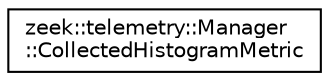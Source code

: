 digraph "Graphical Class Hierarchy"
{
 // LATEX_PDF_SIZE
  edge [fontname="Helvetica",fontsize="10",labelfontname="Helvetica",labelfontsize="10"];
  node [fontname="Helvetica",fontsize="10",shape=record];
  rankdir="LR";
  Node0 [label="zeek::telemetry::Manager\l::CollectedHistogramMetric",height=0.2,width=0.4,color="black", fillcolor="white", style="filled",URL="$d6/dff/structzeek_1_1telemetry_1_1Manager_1_1CollectedHistogramMetric.html",tooltip=" "];
}
